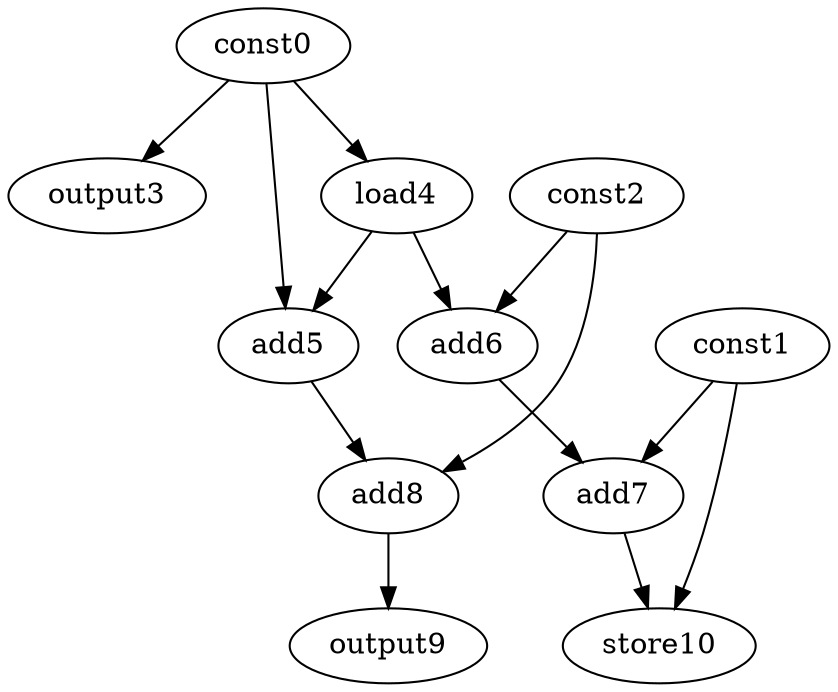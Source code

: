 digraph G { 
const0[opcode=const]; 
const1[opcode=const]; 
const2[opcode=const]; 
output3[opcode=output]; 
load4[opcode=load]; 
add5[opcode=add]; 
add6[opcode=add]; 
add7[opcode=add]; 
add8[opcode=add]; 
output9[opcode=output]; 
store10[opcode=store]; 
const0->output3[operand=0];
const0->load4[operand=0];
const0->add5[operand=0];
load4->add5[operand=1];
const2->add6[operand=0];
load4->add6[operand=1];
const1->add7[operand=0];
add6->add7[operand=1];
const2->add8[operand=0];
add5->add8[operand=1];
add8->output9[operand=0];
const1->store10[operand=0];
add7->store10[operand=1];
}
